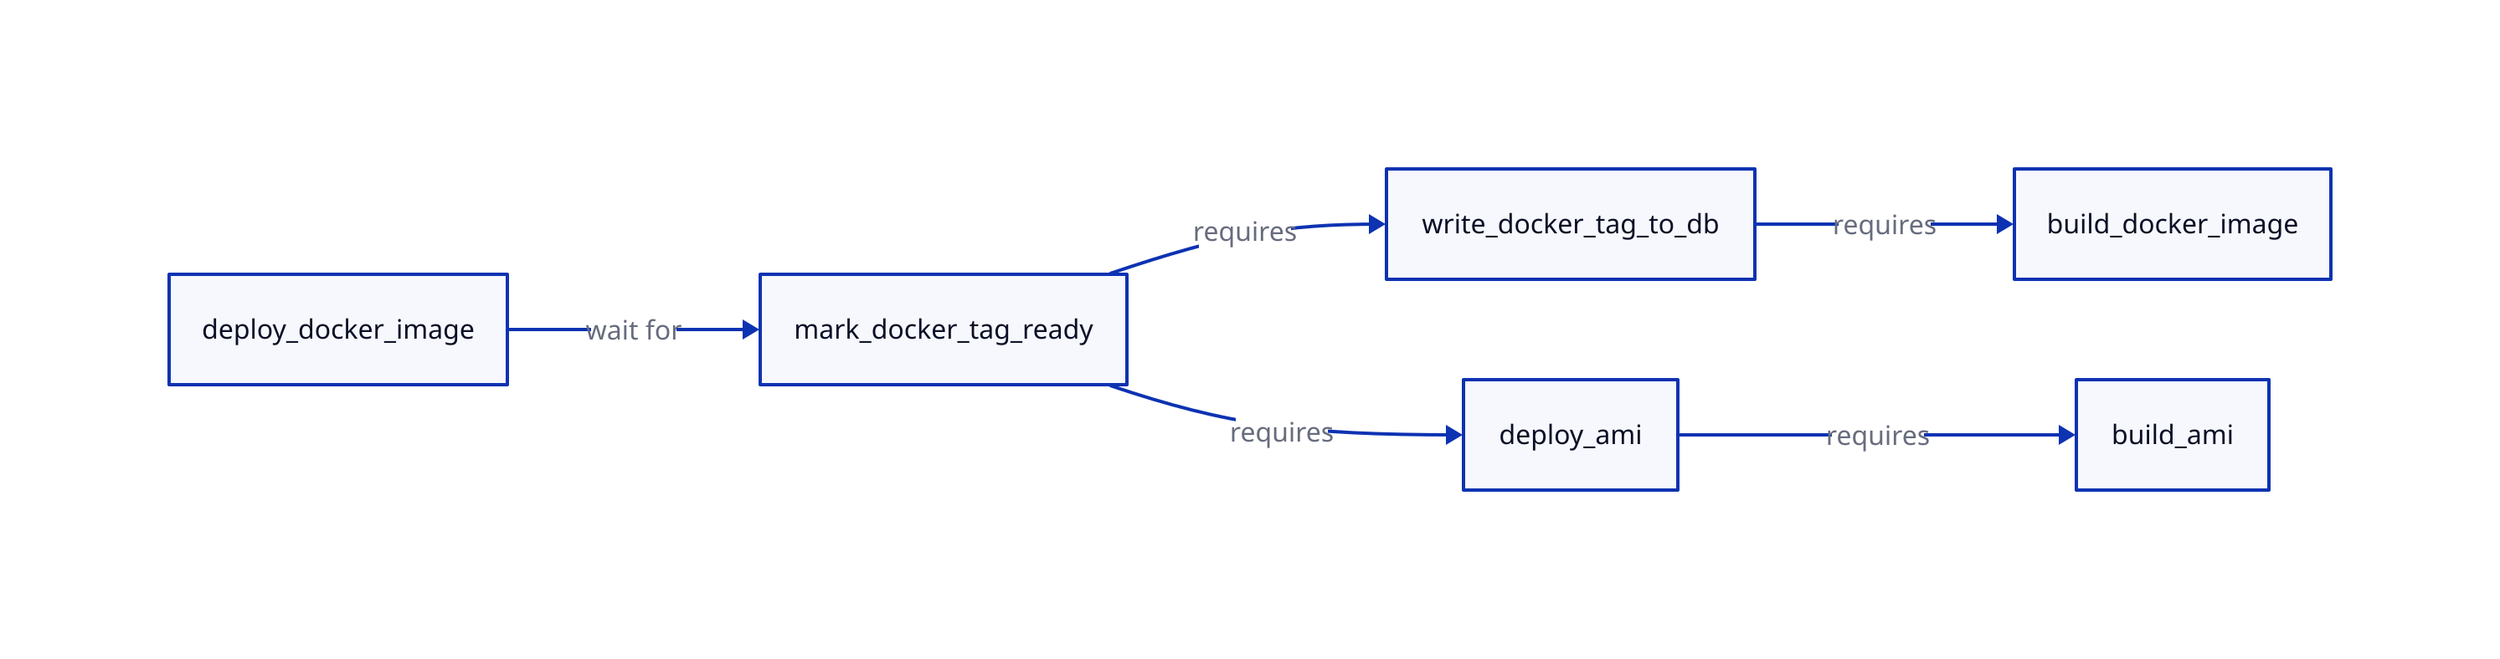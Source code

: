 direction: right

build_ami
build_docker_image
deploy_ami
write_docker_tag_to_db
mark_docker_tag_ready
deploy_docker_image

build_ami <- deploy_ami: requires
build_docker_image <- write_docker_tag_to_db: requires
write_docker_tag_to_db <- mark_docker_tag_ready: requires

deploy_ami <- mark_docker_tag_ready: requires

deploy_docker_image -> mark_docker_tag_ready: wait for

"""
title: {
  label: Day 1
  near: top-center
  shape: text
  style.font-size: 20
  style.underline: true
}

k8scron: K8s initiate_payment_collection cronjob
ec2cron: EC2 initiate_payment_collection cronjob
Memcache
k8srabbit: K8s RabbitMQ
ec2rabbit: EC2 RabbitMQ
k8sworker: K8s collect_payment AMQP worker
ec2worker: EC2 collect_payment AMQP worker

k8scron -> Memcache: asks for lock {
  style.opacity: 0.1
}
Memcache -> k8scron: lock acquired {
  style.opacity: 0.1
}
ec2cron -> Memcache: asks for lock {
  style.opacity: 0.1
}
Memcache -> ec2cron: lock acquired {
  style.opacity: 0.1
}

k8scron -> k8srabbit: submit collect payment task {
  style.opacity: 0.1
}
ec2cron -> ec2rabbit: submit collect payment task {
  style.opacity: 0.1
}

k8sworker <- k8srabbit: process collect payment task {
  style.opacity: 0.1
}
ec2worker <- ec2rabbit: process collect payment task {
  style.opacity: 0.1
}


scenarios: {
  step1-2: {
    title.label: Day 1 - step 1
    (k8scron -> Memcache)[0] {
      style.opacity: 1
    }
    (ec2cron -> Memcache)[0] {
      style.opacity: 1
    }
  }
  step1-3: {
    title.label: Day 1 - step 2
    (Memcache -> k8scron)[0] {
      style.opacity: 1
    }
  }
  step1-4: {
    title.label: Day 1 - step 3
    (k8scron -> k8srabbit)[0] {
      style.opacity: 1
    }
  }
  step1-5: {
    title.label: Day 1 - step 4
    (k8sworker <- k8srabbit)[0] {
      style.opacity: 1
    }
  }

  step2-2: {
    title.label: Day 2 - step 1 - k8s disabled
    k8scron {
      style.opacity: 0.2
    }
    (ec2cron -> Memcache)[0] {
      style.opacity: 1
    }
  }
  step2-3: {
    title.label: Day 2 - step 2 - k8s disabled
    k8scron {
      style.opacity: 0.2
    }
    (Memcache -> ec2cron)[0] {
      style.opacity: 1
    }
  }
  step2-4: {
    title.label: Day 2 - step 3 - k8s disabled
    k8scron {
      style.opacity: 0.2
    }
    (ec2cron -> ec2rabbit)[0] {
      style.opacity: 1
    }
  }
  step2-5: {
    title.label: Day 2 - step 4 - k8s disabled
    k8scron {
      style.opacity: 0.2
    }
    (ec2worker <- ec2rabbit)[0] {
      style.opacity: 1
    }
  }
}
"""
